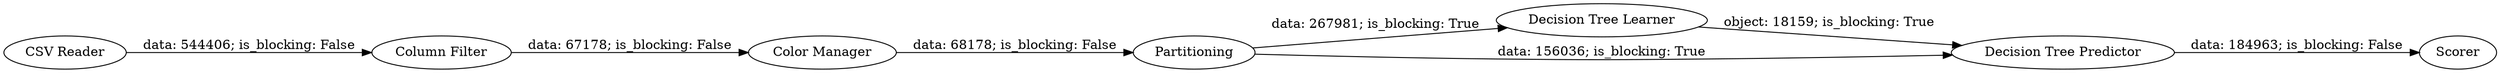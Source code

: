 digraph {
	"7607325440713677686_15" [label="Decision Tree Learner"]
	"7607325440713677686_12" [label="CSV Reader"]
	"7607325440713677686_16" [label="Decision Tree Predictor"]
	"7607325440713677686_14" [label=Partitioning]
	"7607325440713677686_17" [label="Color Manager"]
	"7607325440713677686_13" [label="Column Filter"]
	"7607325440713677686_18" [label=Scorer]
	"7607325440713677686_15" -> "7607325440713677686_16" [label="object: 18159; is_blocking: True"]
	"7607325440713677686_13" -> "7607325440713677686_17" [label="data: 67178; is_blocking: False"]
	"7607325440713677686_16" -> "7607325440713677686_18" [label="data: 184963; is_blocking: False"]
	"7607325440713677686_14" -> "7607325440713677686_16" [label="data: 156036; is_blocking: True"]
	"7607325440713677686_17" -> "7607325440713677686_14" [label="data: 68178; is_blocking: False"]
	"7607325440713677686_14" -> "7607325440713677686_15" [label="data: 267981; is_blocking: True"]
	"7607325440713677686_12" -> "7607325440713677686_13" [label="data: 544406; is_blocking: False"]
	rankdir=LR
}
